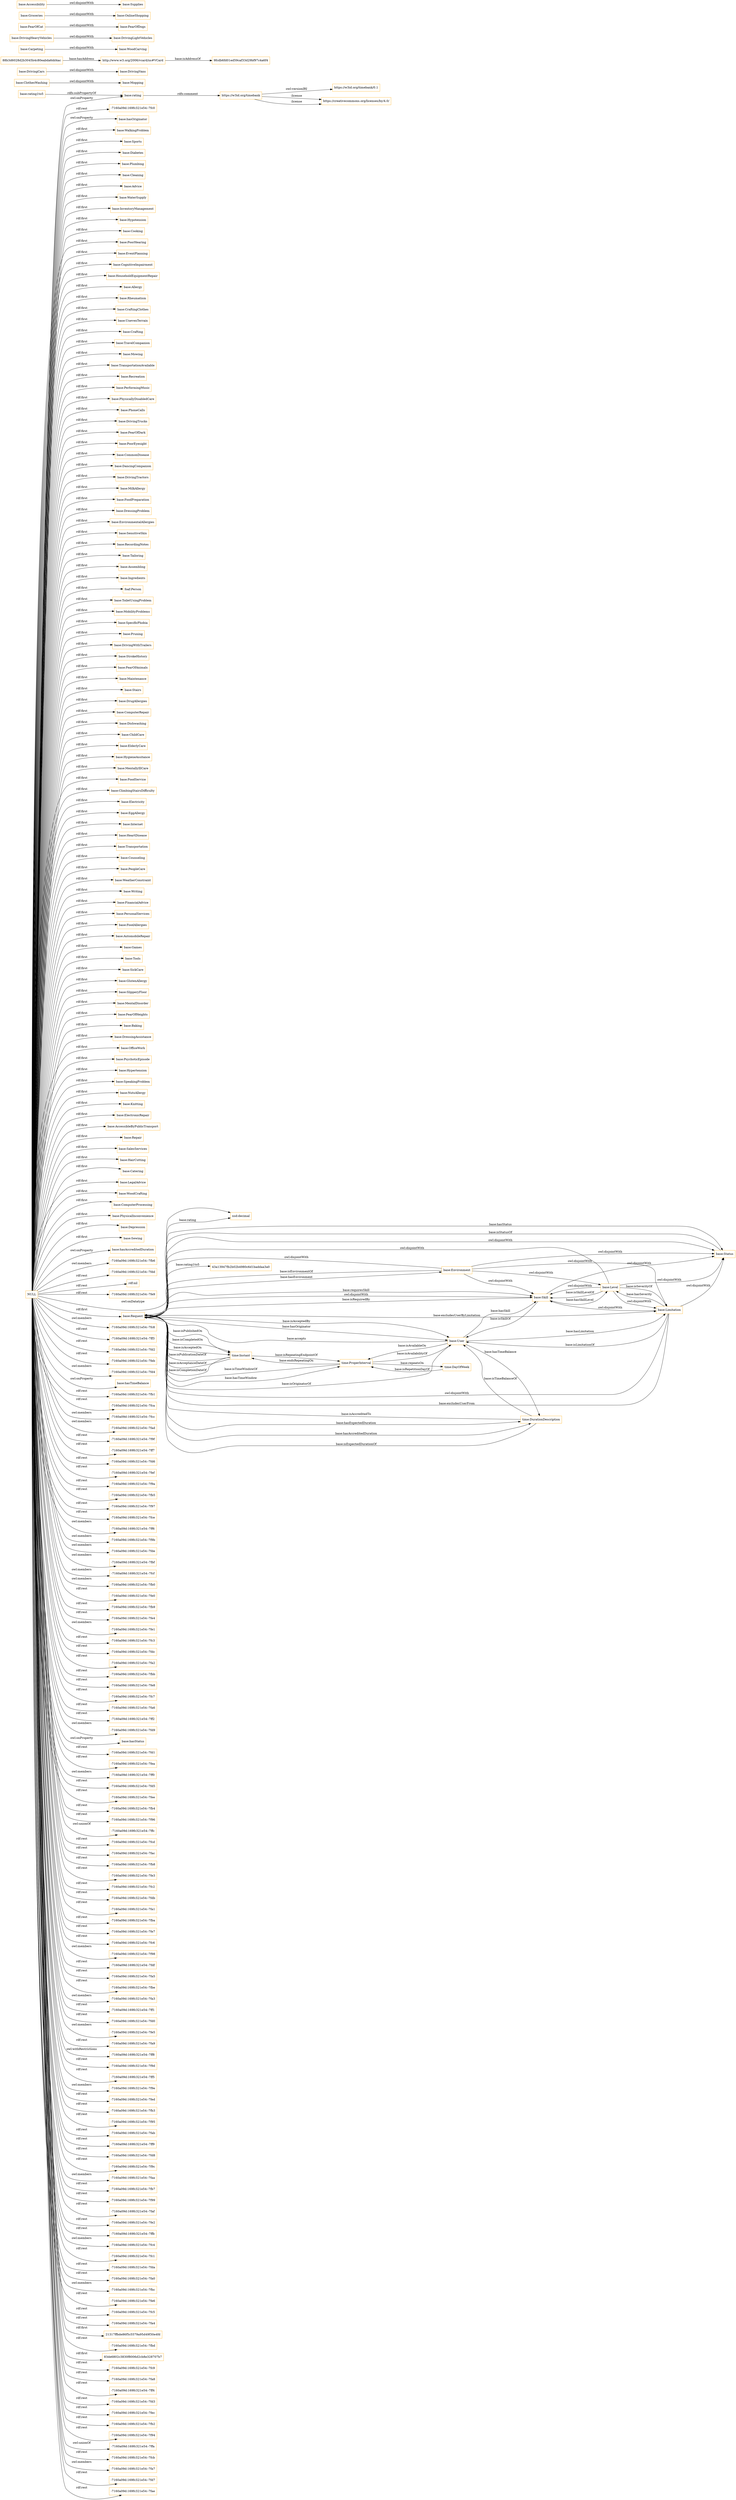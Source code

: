 digraph ar2dtool_diagram { 
rankdir=LR;
size="1501"
node [shape = rectangle, color="orange"]; "base:WalkingProblem" "base:Sports" "base:Mopping" "base:Diabetes" "base:Plumbing" "base:Cleaning" "base:Advice" "base:DrivingCars" "base:WaterSupply" "base:InventoryManagement" "base:Hypotension" "base:Cooking" "base:PoorHearing" "base:EventPlanning" "base:CognitiveImpairment" "time:Instant" "base:HouseholdEquipmentRepair" "9fcdb6fd01ed59caf33d29bf97c4a6f4" "base:Allergy" "base:Rheumatism" "time:DayOfWeek" "base:CraftingClothes" "base:UnevenTerrain" "base:Crafting" "base:Carpeting" "base:DrivingHeavyVehicles" "time:ProperInterval" "base:TravelCompanion" "base:Mowing" "base:TransportationAvailable" "base:Recreation" "base:PerformingMusic" "base:PhysicallyDisabledCare" "base:PhoneCalls" "base:DrivingTrucks" "base:FearOfDark" "base:PoorEyesight" "base:CommonDisease" "base:DancingCompanion" "base:DrivingTractors" "base:FearOfDogs" "base:MilkAllergy" "base:Groceries" "base:FoodPreparation" "base:DressingProblem" "base:EnvironmentalAllergies" "base:SensitiveSkin" "base:RecordingNotes" "base:Tailoring" "base:Assembling" "base:Level" "base:Ingredients" "foaf:Person" "base:ToiletUsingProblem" "base:Limitation" "base:MobilityProblems" "base:SpecificPhobia" "base:Pruning" "88b3d6028d2b3045b4c80eabda6dd4ac" "base:DrivingWithTrailers" "base:StrokeHistory" "base:WoodCarving" "base:FearOfAnimals" "base:Maintenance" "base:User" "base:Stairs" "base:DrugAllergies" "base:ComputerRepair" "base:Dishwashing" "base:ChildCare" "base:DrivingVans" "base:ClothesWashing" "base:Accessibility" "base:ElderlyCare" "base:OnlineShopping" "base:HygieneAssitance" "base:MentallyIllCare" "base:Environment" "base:FoodService" "base:ClimbingStairsDifficulty" "base:Electricity" "base:EggAllergy" "base:Internet" "base:HeartDisease" "time:DurationDescription" "base:Transportation" "base:Status" "base:Counseling" "base:PeopleCare" "base:WeatherConstraint" "base:Writing" "base:FinancialAdvice" "base:PersonalServices" "base:FoodAllergies" "base:AutomobileRepair" "base:Games" "base:Tools" "base:SickCare" "http://www.w3.org/2006/vcard/ns#VCard" "base:GlutenAllergy" "base:FearOfCat" "base:SlipperyFloor" "base:Request" "base:MentalDisorder" "base:FearOfHeights" "base:Baking" "base:DrivingLightVehicles" "base:DressingAssistance" "base:OfficeWork" "base:PsychoticEpisode" "base:Hypertension" "base:SpeakingProblem" "base:NutsAllergy" "base:Knitting" "base:ElectronicRepair" "base:AccessibleByPublicTransport" "base:Repair" "base:SalesServices" "base:Skill" "base:Supplies" "base:HairCutting" "base:Catering" "base:LegalAdvice" "base:WoodCrafting" "base:ComputerProcessing" "base:PhysicalInconvenience" "base:Depression" "base:Sewing" ; /*classes style*/
	"base:Groceries" -> "base:OnlineShopping" [ label = "owl:disjointWith" ];
	"base:Limitation" -> "base:Status" [ label = "owl:disjointWith" ];
	"base:Limitation" -> "base:Skill" [ label = "owl:disjointWith" ];
	"base:Limitation" -> "base:Request" [ label = "owl:disjointWith" ];
	"base:Request" -> "base:Status" [ label = "owl:disjointWith" ];
	"base:Request" -> "base:Skill" [ label = "owl:disjointWith" ];
	"base:Carpeting" -> "base:WoodCarving" [ label = "owl:disjointWith" ];
	"base:FearOfCat" -> "base:FearOfDogs" [ label = "owl:disjointWith" ];
	"base:DrivingHeavyVehicles" -> "base:DrivingLightVehicles" [ label = "owl:disjointWith" ];
	"base:Accessibility" -> "base:Supplies" [ label = "owl:disjointWith" ];
	"base:Skill" -> "base:Status" [ label = "owl:disjointWith" ];
	"base:rating1to5" -> "base:rating" [ label = "rdfs:subPropertyOf" ];
	"NULL" -> "base:hasAccreditedDuration" [ label = "owl:onProperty" ];
	"NULL" -> "-7160a09d:169fc321e54:-7fb6" [ label = "owl:members" ];
	"NULL" -> "base:MentallyIllCare" [ label = "rdf:first" ];
	"NULL" -> "-7160a09d:169fc321e54:-7fdd" [ label = "rdf:rest" ];
	"NULL" -> "base:FearOfHeights" [ label = "rdf:first" ];
	"NULL" -> "base:DressingAssistance" [ label = "rdf:first" ];
	"NULL" -> "base:AutomobileRepair" [ label = "rdf:first" ];
	"NULL" -> "base:RecordingNotes" [ label = "rdf:first" ];
	"NULL" -> "rdf:nil" [ label = "rdf:rest" ];
	"NULL" -> "-7160a09d:169fc321e54:-7fe9" [ label = "rdf:rest" ];
	"NULL" -> "base:SalesServices" [ label = "rdf:first" ];
	"NULL" -> "base:HygieneAssitance" [ label = "rdf:first" ];
	"NULL" -> "-7160a09d:169fc321e54:-7fc8" [ label = "owl:members" ];
	"NULL" -> "base:Pruning" [ label = "rdf:first" ];
	"NULL" -> "base:Tools" [ label = "rdf:first" ];
	"NULL" -> "-7160a09d:169fc321e54:-7ff3" [ label = "rdf:rest" ];
	"NULL" -> "-7160a09d:169fc321e54:-7fd2" [ label = "rdf:rest" ];
	"NULL" -> "-7160a09d:169fc321e54:-7feb" [ label = "rdf:rest" ];
	"NULL" -> "-7160a09d:169fc321e54:-7fd4" [ label = "owl:members" ];
	"NULL" -> "base:hasTimeBalance" [ label = "owl:onProperty" ];
	"NULL" -> "-7160a09d:169fc321e54:-7fb1" [ label = "rdf:rest" ];
	"NULL" -> "base:StrokeHistory" [ label = "rdf:first" ];
	"NULL" -> "-7160a09d:169fc321e54:-7fca" [ label = "rdf:rest" ];
	"NULL" -> "-7160a09d:169fc321e54:-7fcc" [ label = "owl:members" ];
	"NULL" -> "-7160a09d:169fc321e54:-7fad" [ label = "owl:members" ];
	"NULL" -> "base:OfficeWork" [ label = "rdf:first" ];
	"NULL" -> "base:Assembling" [ label = "rdf:first" ];
	"NULL" -> "base:Sewing" [ label = "rdf:first" ];
	"NULL" -> "-7160a09d:169fc321e54:-7f9f" [ label = "rdf:rest" ];
	"NULL" -> "-7160a09d:169fc321e54:-7ff7" [ label = "rdf:rest" ];
	"NULL" -> "-7160a09d:169fc321e54:-7fd6" [ label = "rdf:rest" ];
	"NULL" -> "-7160a09d:169fc321e54:-7fef" [ label = "rdf:rest" ];
	"NULL" -> "base:DrivingTrucks" [ label = "rdf:first" ];
	"NULL" -> "base:NutsAllergy" [ label = "rdf:first" ];
	"NULL" -> "-7160a09d:169fc321e54:-7f9a" [ label = "rdf:rest" ];
	"NULL" -> "-7160a09d:169fc321e54:-7fb5" [ label = "rdf:rest" ];
	"NULL" -> "base:Recreation" [ label = "rdf:first" ];
	"NULL" -> "-7160a09d:169fc321e54:-7f97" [ label = "rdf:rest" ];
	"NULL" -> "-7160a09d:169fc321e54:-7fce" [ label = "rdf:rest" ];
	"NULL" -> "-7160a09d:169fc321e54:-7ff6" [ label = "owl:members" ];
	"NULL" -> "-7160a09d:169fc321e54:-7f9b" [ label = "owl:members" ];
	"NULL" -> "base:Electricity" [ label = "rdf:first" ];
	"NULL" -> "-7160a09d:169fc321e54:-7fde" [ label = "owl:members" ];
	"NULL" -> "-7160a09d:169fc321e54:-7fbf" [ label = "owl:members" ];
	"NULL" -> "-7160a09d:169fc321e54:-7fcf" [ label = "owl:members" ];
	"NULL" -> "-7160a09d:169fc321e54:-7fb0" [ label = "owl:members" ];
	"NULL" -> "base:FoodService" [ label = "rdf:first" ];
	"NULL" -> "-7160a09d:169fc321e54:-7fe0" [ label = "rdf:rest" ];
	"NULL" -> "base:Games" [ label = "rdf:first" ];
	"NULL" -> "base:Sports" [ label = "rdf:first" ];
	"NULL" -> "-7160a09d:169fc321e54:-7fb9" [ label = "rdf:rest" ];
	"NULL" -> "base:AccessibleByPublicTransport" [ label = "rdf:first" ];
	"NULL" -> "base:Cooking" [ label = "rdf:first" ];
	"NULL" -> "base:Transportation" [ label = "rdf:first" ];
	"NULL" -> "base:ClimbingStairsDifficulty" [ label = "rdf:first" ];
	"NULL" -> "base:EnvironmentalAllergies" [ label = "rdf:first" ];
	"NULL" -> "base:FoodPreparation" [ label = "rdf:first" ];
	"NULL" -> "-7160a09d:169fc321e54:-7fe4" [ label = "rdf:rest" ];
	"NULL" -> "base:SlipperyFloor" [ label = "rdf:first" ];
	"NULL" -> "-7160a09d:169fc321e54:-7fe1" [ label = "owl:members" ];
	"NULL" -> "base:DrivingWithTrailers" [ label = "rdf:first" ];
	"NULL" -> "-7160a09d:169fc321e54:-7fc3" [ label = "rdf:rest" ];
	"NULL" -> "-7160a09d:169fc321e54:-7fdc" [ label = "rdf:rest" ];
	"NULL" -> "-7160a09d:169fc321e54:-7fa2" [ label = "rdf:rest" ];
	"NULL" -> "-7160a09d:169fc321e54:-7fbb" [ label = "rdf:rest" ];
	"NULL" -> "base:Diabetes" [ label = "rdf:first" ];
	"NULL" -> "base:Plumbing" [ label = "rdf:first" ];
	"NULL" -> "-7160a09d:169fc321e54:-7fe8" [ label = "rdf:rest" ];
	"NULL" -> "-7160a09d:169fc321e54:-7fc7" [ label = "rdf:rest" ];
	"NULL" -> "-7160a09d:169fc321e54:-7fa6" [ label = "rdf:rest" ];
	"NULL" -> "base:MobilityProblems" [ label = "rdf:first" ];
	"NULL" -> "-7160a09d:169fc321e54:-7ff2" [ label = "rdf:rest" ];
	"NULL" -> "-7160a09d:169fc321e54:-7fd9" [ label = "owl:members" ];
	"NULL" -> "base:SpecificPhobia" [ label = "rdf:first" ];
	"NULL" -> "base:hasStatus" [ label = "owl:onProperty" ];
	"NULL" -> "base:Knitting" [ label = "rdf:first" ];
	"NULL" -> "-7160a09d:169fc321e54:-7fd1" [ label = "rdf:rest" ];
	"NULL" -> "base:ElderlyCare" [ label = "rdf:first" ];
	"NULL" -> "-7160a09d:169fc321e54:-7fea" [ label = "rdf:rest" ];
	"NULL" -> "-7160a09d:169fc321e54:-7ff0" [ label = "owl:members" ];
	"NULL" -> "base:Rheumatism" [ label = "rdf:first" ];
	"NULL" -> "base:Ingredients" [ label = "rdf:first" ];
	"NULL" -> "base:WaterSupply" [ label = "rdf:first" ];
	"NULL" -> "base:Maintenance" [ label = "rdf:first" ];
	"NULL" -> "-7160a09d:169fc321e54:-7fd5" [ label = "rdf:rest" ];
	"NULL" -> "-7160a09d:169fc321e54:-7fee" [ label = "rdf:rest" ];
	"NULL" -> "base:Allergy" [ label = "rdf:first" ];
	"NULL" -> "-7160a09d:169fc321e54:-7fb4" [ label = "rdf:rest" ];
	"NULL" -> "-7160a09d:169fc321e54:-7f96" [ label = "rdf:rest" ];
	"NULL" -> "-7160a09d:169fc321e54:-7ffc" [ label = "owl:unionOf" ];
	"NULL" -> "-7160a09d:169fc321e54:-7fcd" [ label = "rdf:rest" ];
	"NULL" -> "base:SpeakingProblem" [ label = "rdf:first" ];
	"NULL" -> "-7160a09d:169fc321e54:-7fac" [ label = "rdf:rest" ];
	"NULL" -> "base:DressingProblem" [ label = "rdf:first" ];
	"NULL" -> "-7160a09d:169fc321e54:-7fb8" [ label = "rdf:rest" ];
	"NULL" -> "base:PoorEyesight" [ label = "rdf:first" ];
	"NULL" -> "base:WeatherConstraint" [ label = "rdf:first" ];
	"NULL" -> "base:EventPlanning" [ label = "rdf:first" ];
	"NULL" -> "base:HeartDisease" [ label = "rdf:first" ];
	"NULL" -> "base:DrivingTractors" [ label = "rdf:first" ];
	"NULL" -> "base:LegalAdvice" [ label = "rdf:first" ];
	"NULL" -> "-7160a09d:169fc321e54:-7fe3" [ label = "rdf:rest" ];
	"NULL" -> "base:Writing" [ label = "rdf:first" ];
	"NULL" -> "base:CognitiveImpairment" [ label = "rdf:first" ];
	"NULL" -> "base:FearOfAnimals" [ label = "rdf:first" ];
	"NULL" -> "-7160a09d:169fc321e54:-7fc2" [ label = "rdf:rest" ];
	"NULL" -> "-7160a09d:169fc321e54:-7fdb" [ label = "rdf:rest" ];
	"NULL" -> "base:TransportationAvailable" [ label = "rdf:first" ];
	"NULL" -> "-7160a09d:169fc321e54:-7fa1" [ label = "rdf:rest" ];
	"NULL" -> "-7160a09d:169fc321e54:-7fba" [ label = "rdf:rest" ];
	"NULL" -> "base:MilkAllergy" [ label = "rdf:first" ];
	"NULL" -> "base:ChildCare" [ label = "rdf:first" ];
	"NULL" -> "-7160a09d:169fc321e54:-7fe7" [ label = "rdf:rest" ];
	"NULL" -> "-7160a09d:169fc321e54:-7fc6" [ label = "rdf:rest" ];
	"NULL" -> "-7160a09d:169fc321e54:-7f98" [ label = "owl:members" ];
	"NULL" -> "-7160a09d:169fc321e54:-7fdf" [ label = "rdf:rest" ];
	"NULL" -> "base:ElectronicRepair" [ label = "rdf:first" ];
	"NULL" -> "-7160a09d:169fc321e54:-7fa5" [ label = "rdf:rest" ];
	"NULL" -> "base:Depression" [ label = "rdf:first" ];
	"NULL" -> "-7160a09d:169fc321e54:-7fbe" [ label = "rdf:rest" ];
	"NULL" -> "base:Dishwashing" [ label = "rdf:first" ];
	"NULL" -> "-7160a09d:169fc321e54:-7fa3" [ label = "owl:members" ];
	"NULL" -> "-7160a09d:169fc321e54:-7ff1" [ label = "rdf:rest" ];
	"NULL" -> "base:PhysicalInconvenience" [ label = "rdf:first" ];
	"NULL" -> "base:PoorHearing" [ label = "rdf:first" ];
	"NULL" -> "base:ToiletUsingProblem" [ label = "rdf:first" ];
	"NULL" -> "base:InventoryManagement" [ label = "rdf:first" ];
	"NULL" -> "-7160a09d:169fc321e54:-7fd0" [ label = "rdf:rest" ];
	"NULL" -> "-7160a09d:169fc321e54:-7fe5" [ label = "owl:members" ];
	"NULL" -> "base:Advice" [ label = "rdf:first" ];
	"NULL" -> "-7160a09d:169fc321e54:-7fa9" [ label = "rdf:rest" ];
	"NULL" -> "-7160a09d:169fc321e54:-7ff8" [ label = "owl:withRestrictions" ];
	"NULL" -> "base:Stairs" [ label = "rdf:first" ];
	"NULL" -> "-7160a09d:169fc321e54:-7f9d" [ label = "rdf:rest" ];
	"NULL" -> "-7160a09d:169fc321e54:-7ff5" [ label = "rdf:rest" ];
	"NULL" -> "-7160a09d:169fc321e54:-7f9e" [ label = "owl:members" ];
	"NULL" -> "-7160a09d:169fc321e54:-7fed" [ label = "rdf:rest" ];
	"NULL" -> "-7160a09d:169fc321e54:-7fb3" [ label = "rdf:rest" ];
	"NULL" -> "-7160a09d:169fc321e54:-7f95" [ label = "rdf:rest" ];
	"NULL" -> "base:Hypertension" [ label = "rdf:first" ];
	"NULL" -> "-7160a09d:169fc321e54:-7fab" [ label = "rdf:rest" ];
	"NULL" -> "base:TravelCompanion" [ label = "rdf:first" ];
	"NULL" -> "-7160a09d:169fc321e54:-7ff9" [ label = "rdf:rest" ];
	"NULL" -> "base:PerformingMusic" [ label = "rdf:first" ];
	"NULL" -> "-7160a09d:169fc321e54:-7fd8" [ label = "rdf:rest" ];
	"NULL" -> "base:Counseling" [ label = "rdf:first" ];
	"NULL" -> "-7160a09d:169fc321e54:-7f9c" [ label = "rdf:rest" ];
	"NULL" -> "-7160a09d:169fc321e54:-7faa" [ label = "owl:members" ];
	"NULL" -> "base:PeopleCare" [ label = "rdf:first" ];
	"NULL" -> "-7160a09d:169fc321e54:-7fb7" [ label = "rdf:rest" ];
	"NULL" -> "-7160a09d:169fc321e54:-7f99" [ label = "rdf:rest" ];
	"NULL" -> "base:Hypotension" [ label = "rdf:first" ];
	"NULL" -> "base:EggAllergy" [ label = "rdf:first" ];
	"NULL" -> "base:MentalDisorder" [ label = "rdf:first" ];
	"NULL" -> "-7160a09d:169fc321e54:-7faf" [ label = "rdf:rest" ];
	"NULL" -> "base:WoodCrafting" [ label = "rdf:first" ];
	"NULL" -> "base:ComputerProcessing" [ label = "rdf:first" ];
	"NULL" -> "-7160a09d:169fc321e54:-7fe2" [ label = "rdf:rest" ];
	"NULL" -> "base:UnevenTerrain" [ label = "rdf:first" ];
	"NULL" -> "-7160a09d:169fc321e54:-7ffb" [ label = "rdf:rest" ];
	"NULL" -> "-7160a09d:169fc321e54:-7fc4" [ label = "owl:members" ];
	"NULL" -> "base:FearOfDark" [ label = "rdf:first" ];
	"NULL" -> "-7160a09d:169fc321e54:-7fc1" [ label = "rdf:rest" ];
	"NULL" -> "-7160a09d:169fc321e54:-7fda" [ label = "rdf:rest" ];
	"NULL" -> "base:FoodAllergies" [ label = "rdf:first" ];
	"NULL" -> "base:DrugAllergies" [ label = "rdf:first" ];
	"NULL" -> "-7160a09d:169fc321e54:-7fa0" [ label = "rdf:rest" ];
	"NULL" -> "-7160a09d:169fc321e54:-7fbc" [ label = "owl:members" ];
	"NULL" -> "foaf:Person" [ label = "rdf:first" ];
	"NULL" -> "base:Baking" [ label = "rdf:first" ];
	"NULL" -> "base:Tailoring" [ label = "rdf:first" ];
	"NULL" -> "base:SensitiveSkin" [ label = "rdf:first" ];
	"NULL" -> "base:SickCare" [ label = "rdf:first" ];
	"NULL" -> "-7160a09d:169fc321e54:-7fe6" [ label = "rdf:rest" ];
	"NULL" -> "base:DancingCompanion" [ label = "rdf:first" ];
	"NULL" -> "-7160a09d:169fc321e54:-7fc5" [ label = "rdf:rest" ];
	"NULL" -> "base:Request" [ label = "rdf:first" ];
	"NULL" -> "base:HairCutting" [ label = "rdf:first" ];
	"NULL" -> "-7160a09d:169fc321e54:-7fa4" [ label = "rdf:rest" ];
	"NULL" -> "21317ffbde86f5c5579a95d49f30e4fd" [ label = "rdf:first" ];
	"NULL" -> "base:FinancialAdvice" [ label = "rdf:first" ];
	"NULL" -> "-7160a09d:169fc321e54:-7fbd" [ label = "rdf:rest" ];
	"NULL" -> "83de6802c3830f8006d2cb8e328707b7" [ label = "rdf:first" ];
	"NULL" -> "base:CraftingClothes" [ label = "rdf:first" ];
	"NULL" -> "-7160a09d:169fc321e54:-7fc9" [ label = "rdf:rest" ];
	"NULL" -> "-7160a09d:169fc321e54:-7fa8" [ label = "rdf:rest" ];
	"NULL" -> "base:Internet" [ label = "rdf:first" ];
	"NULL" -> "base:GlutenAllergy" [ label = "rdf:first" ];
	"NULL" -> "-7160a09d:169fc321e54:-7ff4" [ label = "rdf:rest" ];
	"NULL" -> "base:PhysicallyDisabledCare" [ label = "rdf:first" ];
	"NULL" -> "base:PsychoticEpisode" [ label = "rdf:first" ];
	"NULL" -> "-7160a09d:169fc321e54:-7fd3" [ label = "rdf:rest" ];
	"NULL" -> "base:Mowing" [ label = "rdf:first" ];
	"NULL" -> "-7160a09d:169fc321e54:-7fec" [ label = "rdf:rest" ];
	"NULL" -> "-7160a09d:169fc321e54:-7fb2" [ label = "rdf:rest" ];
	"NULL" -> "-7160a09d:169fc321e54:-7f94" [ label = "rdf:rest" ];
	"NULL" -> "-7160a09d:169fc321e54:-7ffa" [ label = "owl:unionOf" ];
	"NULL" -> "-7160a09d:169fc321e54:-7fcb" [ label = "rdf:rest" ];
	"NULL" -> "base:Crafting" [ label = "rdf:first" ];
	"NULL" -> "-7160a09d:169fc321e54:-7fa7" [ label = "owl:members" ];
	"NULL" -> "-7160a09d:169fc321e54:-7fd7" [ label = "rdf:rest" ];
	"NULL" -> "base:Cleaning" [ label = "rdf:first" ];
	"NULL" -> "base:CommonDisease" [ label = "rdf:first" ];
	"NULL" -> "xsd:decimal" [ label = "owl:onDatatype" ];
	"NULL" -> "base:WalkingProblem" [ label = "rdf:first" ];
	"NULL" -> "base:Repair" [ label = "rdf:first" ];
	"NULL" -> "-7160a09d:169fc321e54:-7fae" [ label = "rdf:rest" ];
	"NULL" -> "base:ComputerRepair" [ label = "rdf:first" ];
	"NULL" -> "base:PersonalServices" [ label = "rdf:first" ];
	"NULL" -> "base:rating" [ label = "owl:onProperty" ];
	"NULL" -> "-7160a09d:169fc321e54:-7fc0" [ label = "rdf:rest" ];
	"NULL" -> "base:hasOriginator" [ label = "owl:onProperty" ];
	"NULL" -> "base:PhoneCalls" [ label = "rdf:first" ];
	"NULL" -> "base:HouseholdEquipmentRepair" [ label = "rdf:first" ];
	"NULL" -> "base:Catering" [ label = "rdf:first" ];
	"base:DrivingCars" -> "base:DrivingVans" [ label = "owl:disjointWith" ];
	"https://w3id.org/timebank" -> "https://creativecommons.org/licenses/by/4.0/" [ label = ":license" ];
	"https://w3id.org/timebank" -> "https://w3id.org/timebank/0.1" [ label = "owl:versionIRI" ];
	"https://w3id.org/timebank" -> "https://creativecommons.org/licenses/by/4.0/" [ label = ":license" ];
	"base:Level" -> "base:Status" [ label = "owl:disjointWith" ];
	"base:Level" -> "base:Skill" [ label = "owl:disjointWith" ];
	"base:Level" -> "base:Request" [ label = "owl:disjointWith" ];
	"base:Level" -> "base:Limitation" [ label = "owl:disjointWith" ];
	"base:ClothesWashing" -> "base:Mopping" [ label = "owl:disjointWith" ];
	"base:rating" -> "https://w3id.org/timebank" [ label = "rdfs:comment" ];
	"base:Environment" -> "base:Status" [ label = "owl:disjointWith" ];
	"base:Environment" -> "base:Skill" [ label = "owl:disjointWith" ];
	"base:Environment" -> "base:Request" [ label = "owl:disjointWith" ];
	"base:Environment" -> "base:Limitation" [ label = "owl:disjointWith" ];
	"base:Environment" -> "base:Level" [ label = "owl:disjointWith" ];
	"time:Instant" -> "base:Request" [ label = "base:isPublicationDateOf" ];
	"base:Level" -> "base:Limitation" [ label = "base:isSeverityOf" ];
	"time:ProperInterval" -> "time:Instant" [ label = "base:endsRepeatingOn" ];
	"time:ProperInterval" -> "base:Request" [ label = "base:isTimeWindowOf" ];
	"base:Request" -> "time:Instant" [ label = "base:isPublishedOn" ];
	"base:Request" -> "time:ProperInterval" [ label = "base:hasTimeWindow" ];
	"base:Skill" -> "base:User" [ label = "base:isSkillOf" ];
	"time:Instant" -> "time:ProperInterval" [ label = "base:isRepeatingEndpointOf" ];
	"base:Request" -> "time:Instant" [ label = "base:isCompletedOn" ];
	"base:Request" -> "base:Environment" [ label = "base:hasEnvironment" ];
	"base:Request" -> "xsd:decimal" [ label = "base:rating" ];
	"base:Level" -> "base:Skill" [ label = "base:isSkillLevelOf" ];
	"base:User" -> "base:Skill" [ label = "base:hasSkill" ];
	"base:Request" -> "time:DurationDescription" [ label = "base:hasAccreditedDuration" ];
	"base:User" -> "base:Request" [ label = "base:accepts" ];
	"time:Instant" -> "base:Request" [ label = "base:isAcceptanceDateOf" ];
	"base:Limitation" -> "base:User" [ label = "base:isLimitationOf" ];
	"http://www.w3.org/2006/vcard/ns#VCard" -> "9fcdb6fd01ed59caf33d29bf97c4a6f4" [ label = "base:isAddressOf" ];
	"base:User" -> "time:DurationDescription" [ label = "base:hasTimeBalance" ];
	"base:User" -> "base:Request" [ label = "base:isOriginatorOf" ];
	"time:DurationDescription" -> "base:User" [ label = "base:isTimeBalanceOf" ];
	"base:Request" -> "base:Skill" [ label = "base:requiresSkill" ];
	"time:DurationDescription" -> "base:Request" [ label = "base:isExpectedDurationOf" ];
	"time:DayOfWeek" -> "time:ProperInterval" [ label = "base:isRepetitionDayOf" ];
	"base:Request" -> "base:Limitation" [ label = "base:excludesUserByLimitation" ];
	"base:Environment" -> "base:Request" [ label = "base:isEnvironmentOf" ];
	"base:Limitation" -> "base:Level" [ label = "base:hasSeverity" ];
	"base:Status" -> "base:Request" [ label = "base:isStatusOf" ];
	"base:Request" -> "base:User" [ label = "base:isAcceptedBy" ];
	"base:Request" -> "base:Status" [ label = "base:hasStatus" ];
	"time:ProperInterval" -> "base:User" [ label = "base:isAvailabilityOf" ];
	"time:ProperInterval" -> "time:DayOfWeek" [ label = "base:repeatsOn" ];
	"base:Limitation" -> "base:Request" [ label = "base:excludesUserFrom" ];
	"base:Request" -> "time:Instant" [ label = "base:isAcceptedOn" ];
	"base:Skill" -> "base:Request" [ label = "base:isRequiredBy" ];
	"base:User" -> "time:ProperInterval" [ label = "base:isAvailableOn" ];
	"base:Request" -> "time:DurationDescription" [ label = "base:hasExpectedDuration" ];
	"base:User" -> "base:Limitation" [ label = "base:hasLimitation" ];
	"time:Instant" -> "base:Request" [ label = "base:isCompletionDateOf" ];
	"88b3d6028d2b3045b4c80eabda6dd4ac" -> "http://www.w3.org/2006/vcard/ns#VCard" [ label = "base:hasAddress" ];
	"base:Request" -> "43a13947fb2b02b4980c6d1baddaa3a0" [ label = "base:rating1to5" ];
	"base:Request" -> "base:User" [ label = "base:hasOriginator" ];
	"time:DurationDescription" -> "base:Request" [ label = "base:isAccreditedTo" ];
	"base:Skill" -> "base:Level" [ label = "base:hasSkillLevel" ];

}
